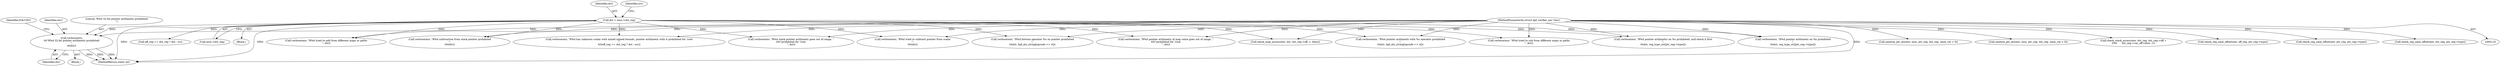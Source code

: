 digraph "0_linux_979d63d50c0c0f7bc537bf821e056cc9fe5abd38@pointer" {
"1000260" [label="(Call,verbose(env,\n\t\t\t\"R%d 32-bit pointer arithmetic prohibited\n\",\n\t\t\tdst))"];
"1000120" [label="(MethodParameterIn,struct bpf_verifier_env *env)"];
"1000204" [label="(Call,dst = insn->dst_reg)"];
"1000385" [label="(Call,verbose(env, \"R%d tried to add from different maps or paths\n\", dst))"];
"1000319" [label="(Call,verbose(env, \"R%d has unknown scalar with mixed signed bounds, pointer arithmetic with it prohibited for !root\n\",\n\t\t\t\toff_reg == dst_reg ? dst : src))"];
"1000273" [label="(Call,verbose(env, \"R%d pointer arithmetic on %s prohibited, null-check it first\n\",\n\t\t\tdst, reg_type_str[ptr_reg->type]))"];
"1000372" [label="(Call,sanitize_ptr_alu(env, insn, ptr_reg, dst_reg, smin_val < 0))"];
"1000206" [label="(Call,insn->dst_reg)"];
"1000205" [label="(Identifier,dst)"];
"1000204" [label="(Call,dst = insn->dst_reg)"];
"1000120" [label="(MethodParameterIn,struct bpf_verifier_env *env)"];
"1000574" [label="(Call,sanitize_ptr_alu(env, insn, ptr_reg, dst_reg, smin_val < 0))"];
"1000884" [label="(Call,check_stack_access(env, dst_reg, dst_reg->off +\n\t\t\t\t\t      dst_reg->var_off.value, 1))"];
"1000898" [label="(Call,verbose(env, \"R%d stack pointer arithmetic goes out of range, \"\n\t\t\t\t\"prohibited for !root\n\", dst))"];
"1000289" [label="(Call,verbose(env, \"R%d pointer arithmetic on %s prohibited\n\",\n\t\t\tdst, reg_type_str[ptr_reg->type]))"];
"1000211" [label="(Identifier,src)"];
"1000124" [label="(Block,)"];
"1000266" [label="(Identifier,EACCES)"];
"1000907" [label="(MethodReturn,static int)"];
"1000860" [label="(Call,check_map_access(env, dst, dst_reg->off, 1, false))"];
"1000805" [label="(Call,verbose(env, \"R%d bitwise operator %s on pointer prohibited\n\",\n\t\t\tdst, bpf_alu_string[opcode >> 4]))"];
"1000322" [label="(Call,off_reg == dst_reg ? dst : src)"];
"1000587" [label="(Call,verbose(env, \"R%d tried to sub from different maps or paths\n\", dst))"];
"1000869" [label="(Call,verbose(env, \"R%d pointer arithmetic of map value goes out of range, \"\n\t\t\t\t\"prohibited for !root\n\", dst))"];
"1000350" [label="(Call,check_reg_sane_offset(env, off_reg, ptr_reg->type))"];
"1000263" [label="(Identifier,dst)"];
"1000818" [label="(Call,verbose(env, \"R%d pointer arithmetic with %s operator prohibited\n\",\n\t\t\tdst, bpf_alu_string[opcode >> 4]))"];
"1000598" [label="(Call,verbose(env, \"R%d tried to subtract pointer from scalar\n\",\n\t\t\t\tdst))"];
"1000260" [label="(Call,verbose(env,\n\t\t\t\"R%d 32-bit pointer arithmetic prohibited\n\",\n\t\t\tdst))"];
"1000261" [label="(Identifier,env)"];
"1000357" [label="(Call,check_reg_sane_offset(env, ptr_reg, ptr_reg->type))"];
"1000832" [label="(Call,check_reg_sane_offset(env, dst_reg, ptr_reg->type))"];
"1000259" [label="(Block,)"];
"1000262" [label="(Literal,\"R%d 32-bit pointer arithmetic prohibited\n\")"];
"1000612" [label="(Call,verbose(env, \"R%d subtraction from stack pointer prohibited\n\",\n\t\t\t\tdst))"];
"1000260" -> "1000259"  [label="AST: "];
"1000260" -> "1000263"  [label="CFG: "];
"1000261" -> "1000260"  [label="AST: "];
"1000262" -> "1000260"  [label="AST: "];
"1000263" -> "1000260"  [label="AST: "];
"1000266" -> "1000260"  [label="CFG: "];
"1000260" -> "1000907"  [label="DDG: "];
"1000260" -> "1000907"  [label="DDG: "];
"1000260" -> "1000907"  [label="DDG: "];
"1000120" -> "1000260"  [label="DDG: "];
"1000204" -> "1000260"  [label="DDG: "];
"1000120" -> "1000119"  [label="AST: "];
"1000120" -> "1000907"  [label="DDG: "];
"1000120" -> "1000273"  [label="DDG: "];
"1000120" -> "1000289"  [label="DDG: "];
"1000120" -> "1000319"  [label="DDG: "];
"1000120" -> "1000350"  [label="DDG: "];
"1000120" -> "1000357"  [label="DDG: "];
"1000120" -> "1000372"  [label="DDG: "];
"1000120" -> "1000385"  [label="DDG: "];
"1000120" -> "1000574"  [label="DDG: "];
"1000120" -> "1000587"  [label="DDG: "];
"1000120" -> "1000598"  [label="DDG: "];
"1000120" -> "1000612"  [label="DDG: "];
"1000120" -> "1000805"  [label="DDG: "];
"1000120" -> "1000818"  [label="DDG: "];
"1000120" -> "1000832"  [label="DDG: "];
"1000120" -> "1000860"  [label="DDG: "];
"1000120" -> "1000869"  [label="DDG: "];
"1000120" -> "1000884"  [label="DDG: "];
"1000120" -> "1000898"  [label="DDG: "];
"1000204" -> "1000124"  [label="AST: "];
"1000204" -> "1000206"  [label="CFG: "];
"1000205" -> "1000204"  [label="AST: "];
"1000206" -> "1000204"  [label="AST: "];
"1000211" -> "1000204"  [label="CFG: "];
"1000204" -> "1000907"  [label="DDG: "];
"1000204" -> "1000907"  [label="DDG: "];
"1000204" -> "1000273"  [label="DDG: "];
"1000204" -> "1000289"  [label="DDG: "];
"1000204" -> "1000319"  [label="DDG: "];
"1000204" -> "1000322"  [label="DDG: "];
"1000204" -> "1000385"  [label="DDG: "];
"1000204" -> "1000587"  [label="DDG: "];
"1000204" -> "1000598"  [label="DDG: "];
"1000204" -> "1000612"  [label="DDG: "];
"1000204" -> "1000805"  [label="DDG: "];
"1000204" -> "1000818"  [label="DDG: "];
"1000204" -> "1000860"  [label="DDG: "];
"1000204" -> "1000869"  [label="DDG: "];
"1000204" -> "1000898"  [label="DDG: "];
}
